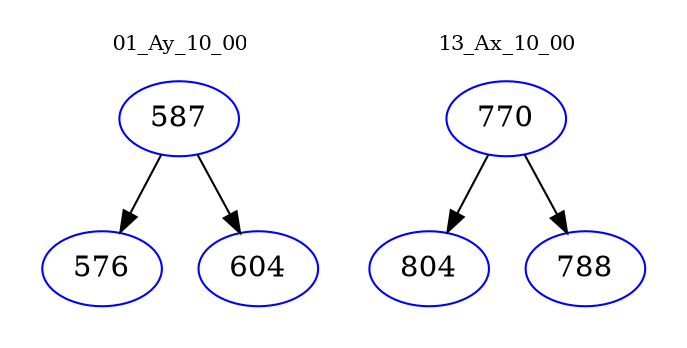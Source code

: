 digraph{
subgraph cluster_0 {
color = white
label = "01_Ay_10_00";
fontsize=10;
T0_587 [label="587", color="blue"]
T0_587 -> T0_576 [color="black"]
T0_576 [label="576", color="blue"]
T0_587 -> T0_604 [color="black"]
T0_604 [label="604", color="blue"]
}
subgraph cluster_1 {
color = white
label = "13_Ax_10_00";
fontsize=10;
T1_770 [label="770", color="blue"]
T1_770 -> T1_804 [color="black"]
T1_804 [label="804", color="blue"]
T1_770 -> T1_788 [color="black"]
T1_788 [label="788", color="blue"]
}
}

